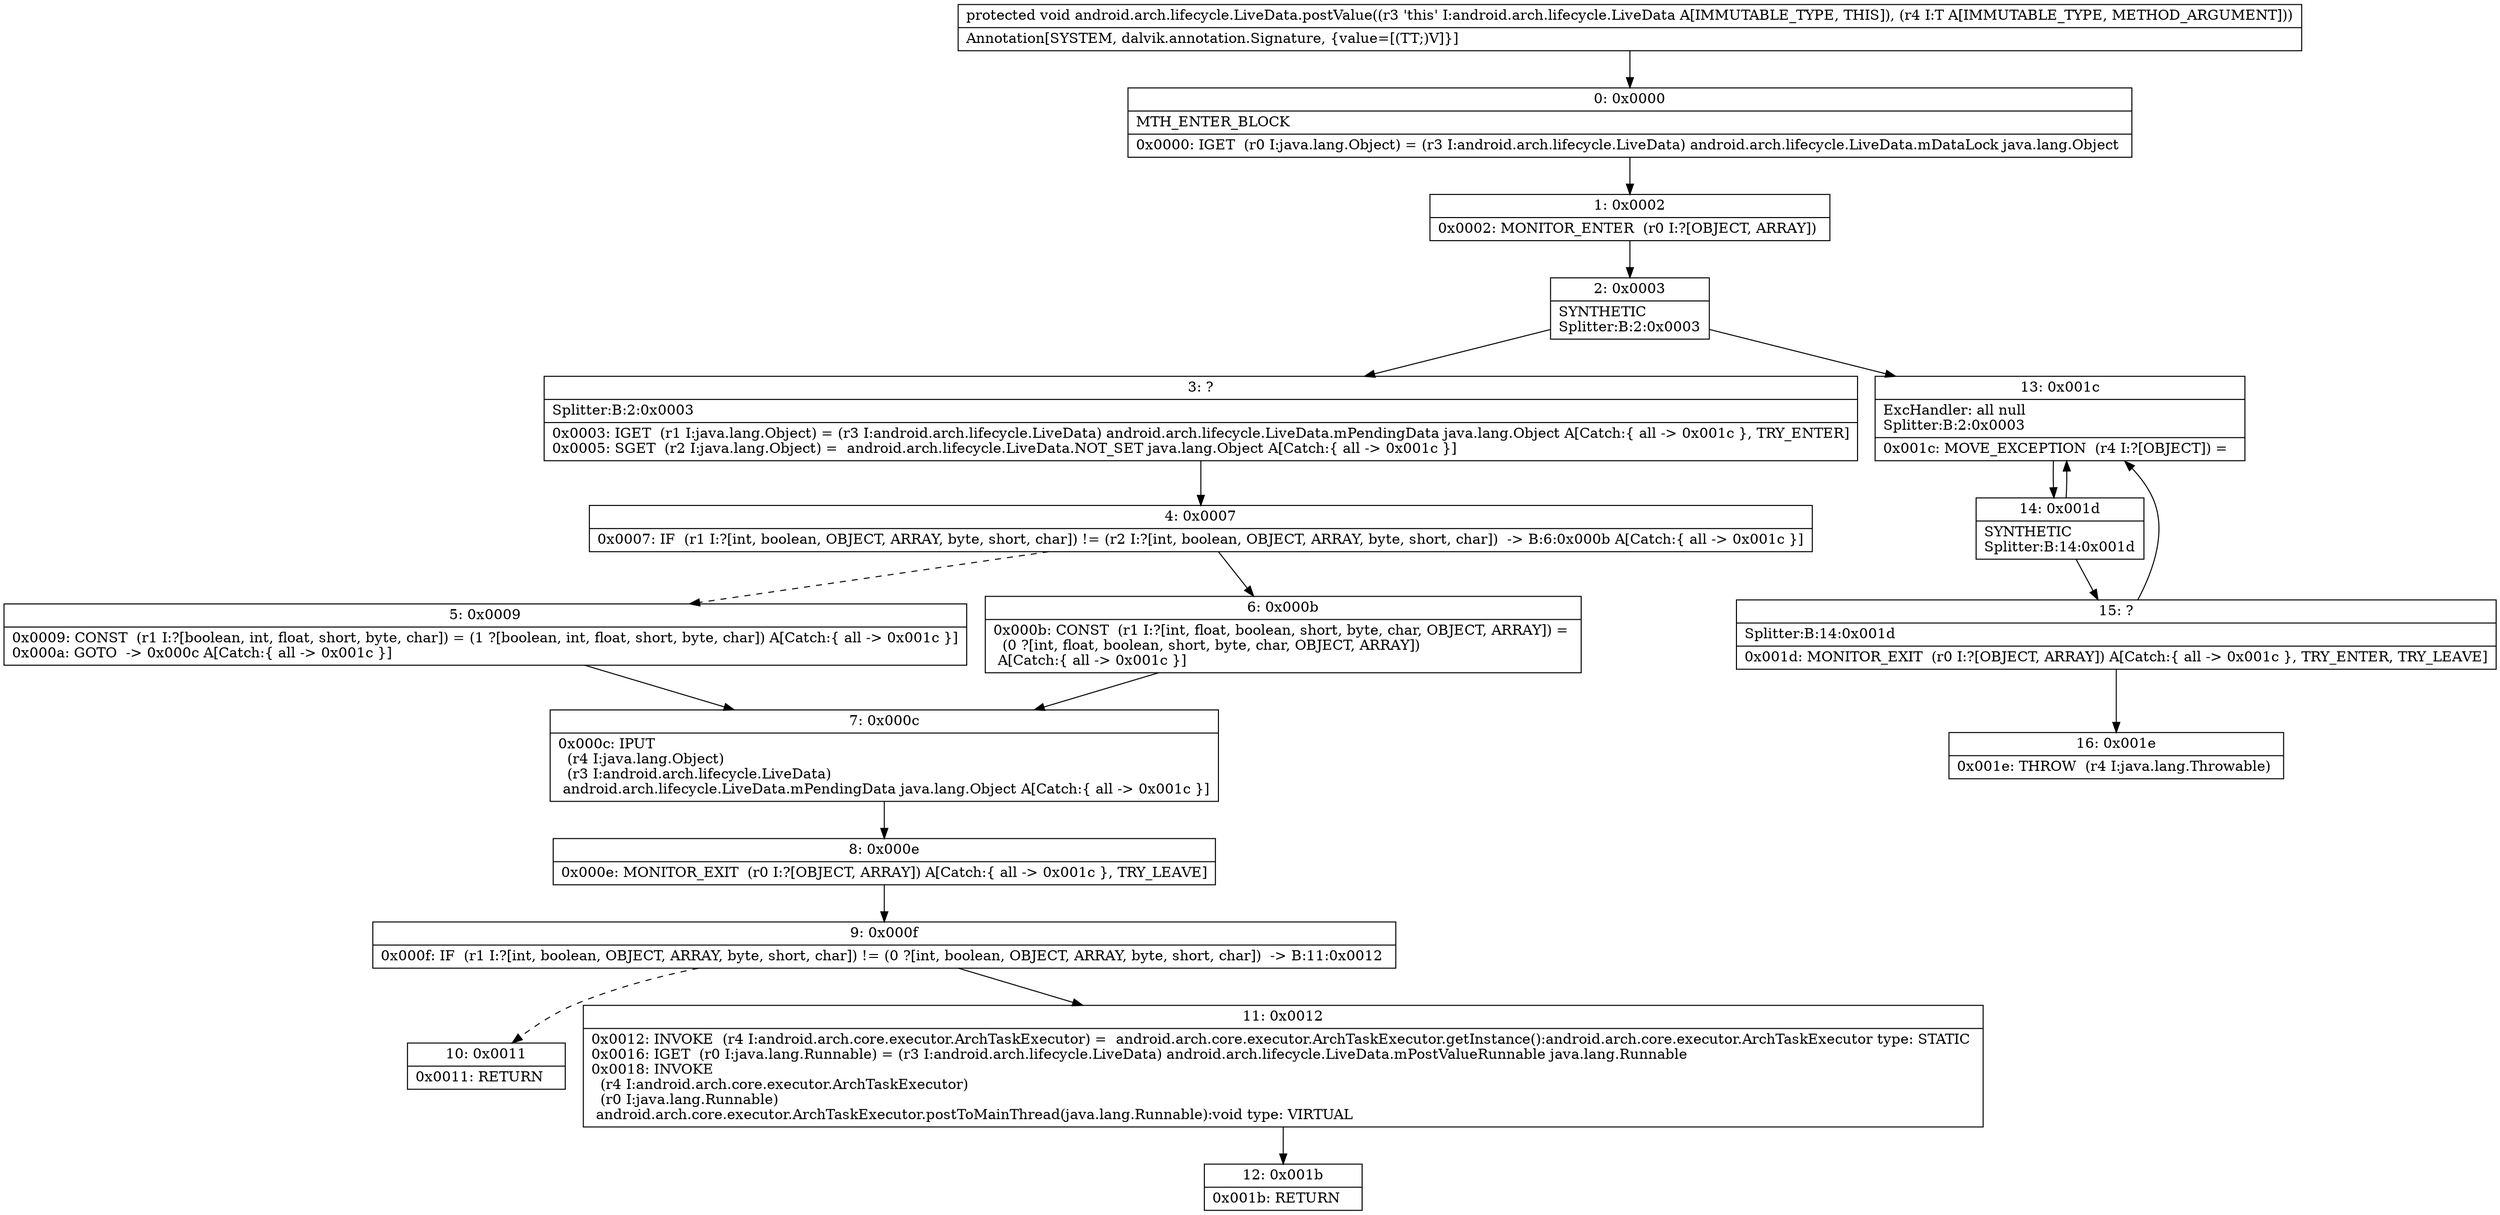 digraph "CFG forandroid.arch.lifecycle.LiveData.postValue(Ljava\/lang\/Object;)V" {
Node_0 [shape=record,label="{0\:\ 0x0000|MTH_ENTER_BLOCK\l|0x0000: IGET  (r0 I:java.lang.Object) = (r3 I:android.arch.lifecycle.LiveData) android.arch.lifecycle.LiveData.mDataLock java.lang.Object \l}"];
Node_1 [shape=record,label="{1\:\ 0x0002|0x0002: MONITOR_ENTER  (r0 I:?[OBJECT, ARRAY]) \l}"];
Node_2 [shape=record,label="{2\:\ 0x0003|SYNTHETIC\lSplitter:B:2:0x0003\l}"];
Node_3 [shape=record,label="{3\:\ ?|Splitter:B:2:0x0003\l|0x0003: IGET  (r1 I:java.lang.Object) = (r3 I:android.arch.lifecycle.LiveData) android.arch.lifecycle.LiveData.mPendingData java.lang.Object A[Catch:\{ all \-\> 0x001c \}, TRY_ENTER]\l0x0005: SGET  (r2 I:java.lang.Object) =  android.arch.lifecycle.LiveData.NOT_SET java.lang.Object A[Catch:\{ all \-\> 0x001c \}]\l}"];
Node_4 [shape=record,label="{4\:\ 0x0007|0x0007: IF  (r1 I:?[int, boolean, OBJECT, ARRAY, byte, short, char]) != (r2 I:?[int, boolean, OBJECT, ARRAY, byte, short, char])  \-\> B:6:0x000b A[Catch:\{ all \-\> 0x001c \}]\l}"];
Node_5 [shape=record,label="{5\:\ 0x0009|0x0009: CONST  (r1 I:?[boolean, int, float, short, byte, char]) = (1 ?[boolean, int, float, short, byte, char]) A[Catch:\{ all \-\> 0x001c \}]\l0x000a: GOTO  \-\> 0x000c A[Catch:\{ all \-\> 0x001c \}]\l}"];
Node_6 [shape=record,label="{6\:\ 0x000b|0x000b: CONST  (r1 I:?[int, float, boolean, short, byte, char, OBJECT, ARRAY]) = \l  (0 ?[int, float, boolean, short, byte, char, OBJECT, ARRAY])\l A[Catch:\{ all \-\> 0x001c \}]\l}"];
Node_7 [shape=record,label="{7\:\ 0x000c|0x000c: IPUT  \l  (r4 I:java.lang.Object)\l  (r3 I:android.arch.lifecycle.LiveData)\l android.arch.lifecycle.LiveData.mPendingData java.lang.Object A[Catch:\{ all \-\> 0x001c \}]\l}"];
Node_8 [shape=record,label="{8\:\ 0x000e|0x000e: MONITOR_EXIT  (r0 I:?[OBJECT, ARRAY]) A[Catch:\{ all \-\> 0x001c \}, TRY_LEAVE]\l}"];
Node_9 [shape=record,label="{9\:\ 0x000f|0x000f: IF  (r1 I:?[int, boolean, OBJECT, ARRAY, byte, short, char]) != (0 ?[int, boolean, OBJECT, ARRAY, byte, short, char])  \-\> B:11:0x0012 \l}"];
Node_10 [shape=record,label="{10\:\ 0x0011|0x0011: RETURN   \l}"];
Node_11 [shape=record,label="{11\:\ 0x0012|0x0012: INVOKE  (r4 I:android.arch.core.executor.ArchTaskExecutor) =  android.arch.core.executor.ArchTaskExecutor.getInstance():android.arch.core.executor.ArchTaskExecutor type: STATIC \l0x0016: IGET  (r0 I:java.lang.Runnable) = (r3 I:android.arch.lifecycle.LiveData) android.arch.lifecycle.LiveData.mPostValueRunnable java.lang.Runnable \l0x0018: INVOKE  \l  (r4 I:android.arch.core.executor.ArchTaskExecutor)\l  (r0 I:java.lang.Runnable)\l android.arch.core.executor.ArchTaskExecutor.postToMainThread(java.lang.Runnable):void type: VIRTUAL \l}"];
Node_12 [shape=record,label="{12\:\ 0x001b|0x001b: RETURN   \l}"];
Node_13 [shape=record,label="{13\:\ 0x001c|ExcHandler: all null\lSplitter:B:2:0x0003\l|0x001c: MOVE_EXCEPTION  (r4 I:?[OBJECT]) =  \l}"];
Node_14 [shape=record,label="{14\:\ 0x001d|SYNTHETIC\lSplitter:B:14:0x001d\l}"];
Node_15 [shape=record,label="{15\:\ ?|Splitter:B:14:0x001d\l|0x001d: MONITOR_EXIT  (r0 I:?[OBJECT, ARRAY]) A[Catch:\{ all \-\> 0x001c \}, TRY_ENTER, TRY_LEAVE]\l}"];
Node_16 [shape=record,label="{16\:\ 0x001e|0x001e: THROW  (r4 I:java.lang.Throwable) \l}"];
MethodNode[shape=record,label="{protected void android.arch.lifecycle.LiveData.postValue((r3 'this' I:android.arch.lifecycle.LiveData A[IMMUTABLE_TYPE, THIS]), (r4 I:T A[IMMUTABLE_TYPE, METHOD_ARGUMENT]))  | Annotation[SYSTEM, dalvik.annotation.Signature, \{value=[(TT;)V]\}]\l}"];
MethodNode -> Node_0;
Node_0 -> Node_1;
Node_1 -> Node_2;
Node_2 -> Node_3;
Node_2 -> Node_13;
Node_3 -> Node_4;
Node_4 -> Node_5[style=dashed];
Node_4 -> Node_6;
Node_5 -> Node_7;
Node_6 -> Node_7;
Node_7 -> Node_8;
Node_8 -> Node_9;
Node_9 -> Node_10[style=dashed];
Node_9 -> Node_11;
Node_11 -> Node_12;
Node_13 -> Node_14;
Node_14 -> Node_15;
Node_14 -> Node_13;
Node_15 -> Node_16;
Node_15 -> Node_13;
}

